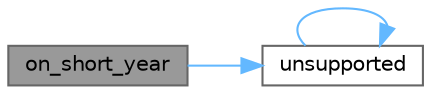 digraph "on_short_year"
{
 // LATEX_PDF_SIZE
  bgcolor="transparent";
  edge [fontname=Helvetica,fontsize=10,labelfontname=Helvetica,labelfontsize=10];
  node [fontname=Helvetica,fontsize=10,shape=box,height=0.2,width=0.4];
  rankdir="LR";
  Node1 [id="Node000001",label="on_short_year",height=0.2,width=0.4,color="gray40", fillcolor="grey60", style="filled", fontcolor="black",tooltip=" "];
  Node1 -> Node2 [id="edge1_Node000001_Node000002",color="steelblue1",style="solid",tooltip=" "];
  Node2 [id="Node000002",label="unsupported",height=0.2,width=0.4,color="grey40", fillcolor="white", style="filled",URL="$structdetail_1_1null__chrono__spec__handler.html#af99c5e8c12cb52aa75a03bb308062255",tooltip=" "];
  Node2 -> Node2 [id="edge2_Node000002_Node000002",color="steelblue1",style="solid",tooltip=" "];
}
